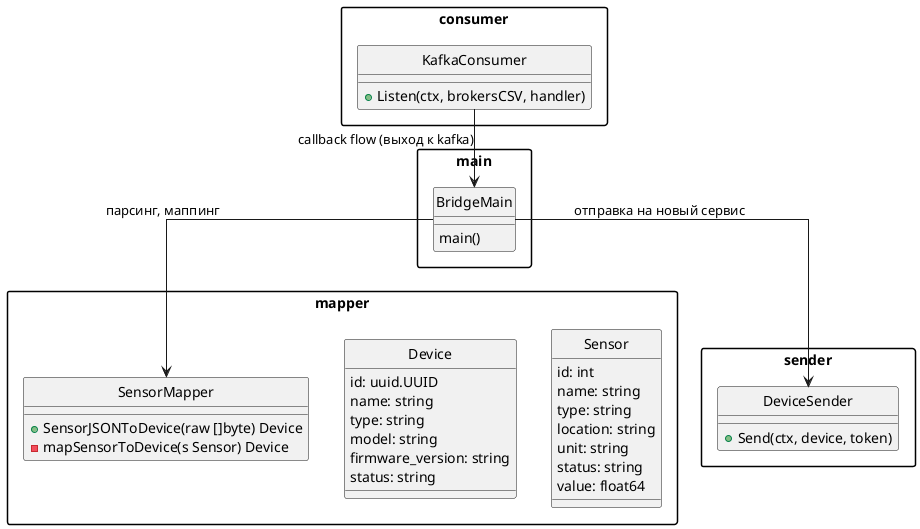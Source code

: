 @startuml go-bridge-level4

skinparam packageStyle rectangle
skinparam linetype ortho
hide circle

package consumer {
  class KafkaConsumer {
    +Listen(ctx, brokersCSV, handler)
  }
}

package mapper {
  class Sensor {
    id: int
    name: string
    type: string
    location: string
    unit: string
    status: string
    value: float64
  }

  class Device {
    id: uuid.UUID
    name: string
    type: string
    model: string
    firmware_version: string
    status: string
  }

  class SensorMapper {
    +SensorJSONToDevice(raw []byte) Device
    -mapSensorToDevice(s Sensor) Device
  }
}

package sender {
  class DeviceSender {
    +Send(ctx, device, token)
  }
}

package main {
  class BridgeMain {
    main()
  }
}

KafkaConsumer  -->  BridgeMain : callback flow (выход к kafka)
BridgeMain     -->  SensorMapper : парсинг, маппинг
BridgeMain     -->  DeviceSender : отправка на новый сервис
@enduml
